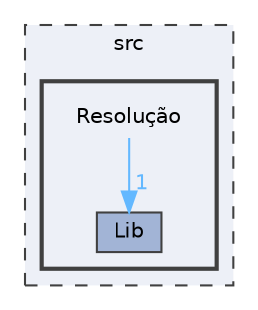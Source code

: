 digraph "C:/Users/hugoc/OneDrive - Instituto Politécnico do Cávado e do Ave/2023_2024/Estruturas de Dados Avançadas/Dev/Trabalho/src/Resolução"
{
 // LATEX_PDF_SIZE
  bgcolor="transparent";
  edge [fontname=Helvetica,fontsize=10,labelfontname=Helvetica,labelfontsize=10];
  node [fontname=Helvetica,fontsize=10,shape=box,height=0.2,width=0.4];
  compound=true
  subgraph clusterdir_68267d1309a1af8e8297ef4c3efbcdba {
    graph [ bgcolor="#edf0f7", pencolor="grey25", label="src", fontname=Helvetica,fontsize=10 style="filled,dashed", URL="dir_68267d1309a1af8e8297ef4c3efbcdba.html",tooltip=""]
  subgraph clusterdir_624a9796121c6d4126102dfe348209be {
    graph [ bgcolor="#edf0f7", pencolor="grey25", label="", fontname=Helvetica,fontsize=10 style="filled,bold", URL="dir_624a9796121c6d4126102dfe348209be.html",tooltip=""]
    dir_624a9796121c6d4126102dfe348209be [shape=plaintext, label="Resolução"];
  dir_450a32989ca7c9bfb1bdf9af648109f3 [label="Lib", fillcolor="#a2b4d6", color="grey25", style="filled", URL="dir_450a32989ca7c9bfb1bdf9af648109f3.html",tooltip=""];
  }
  }
  dir_624a9796121c6d4126102dfe348209be->dir_450a32989ca7c9bfb1bdf9af648109f3 [headlabel="1", labeldistance=1.5 headhref="dir_000002_000001.html" href="dir_000002_000001.html" color="steelblue1" fontcolor="steelblue1"];
}

